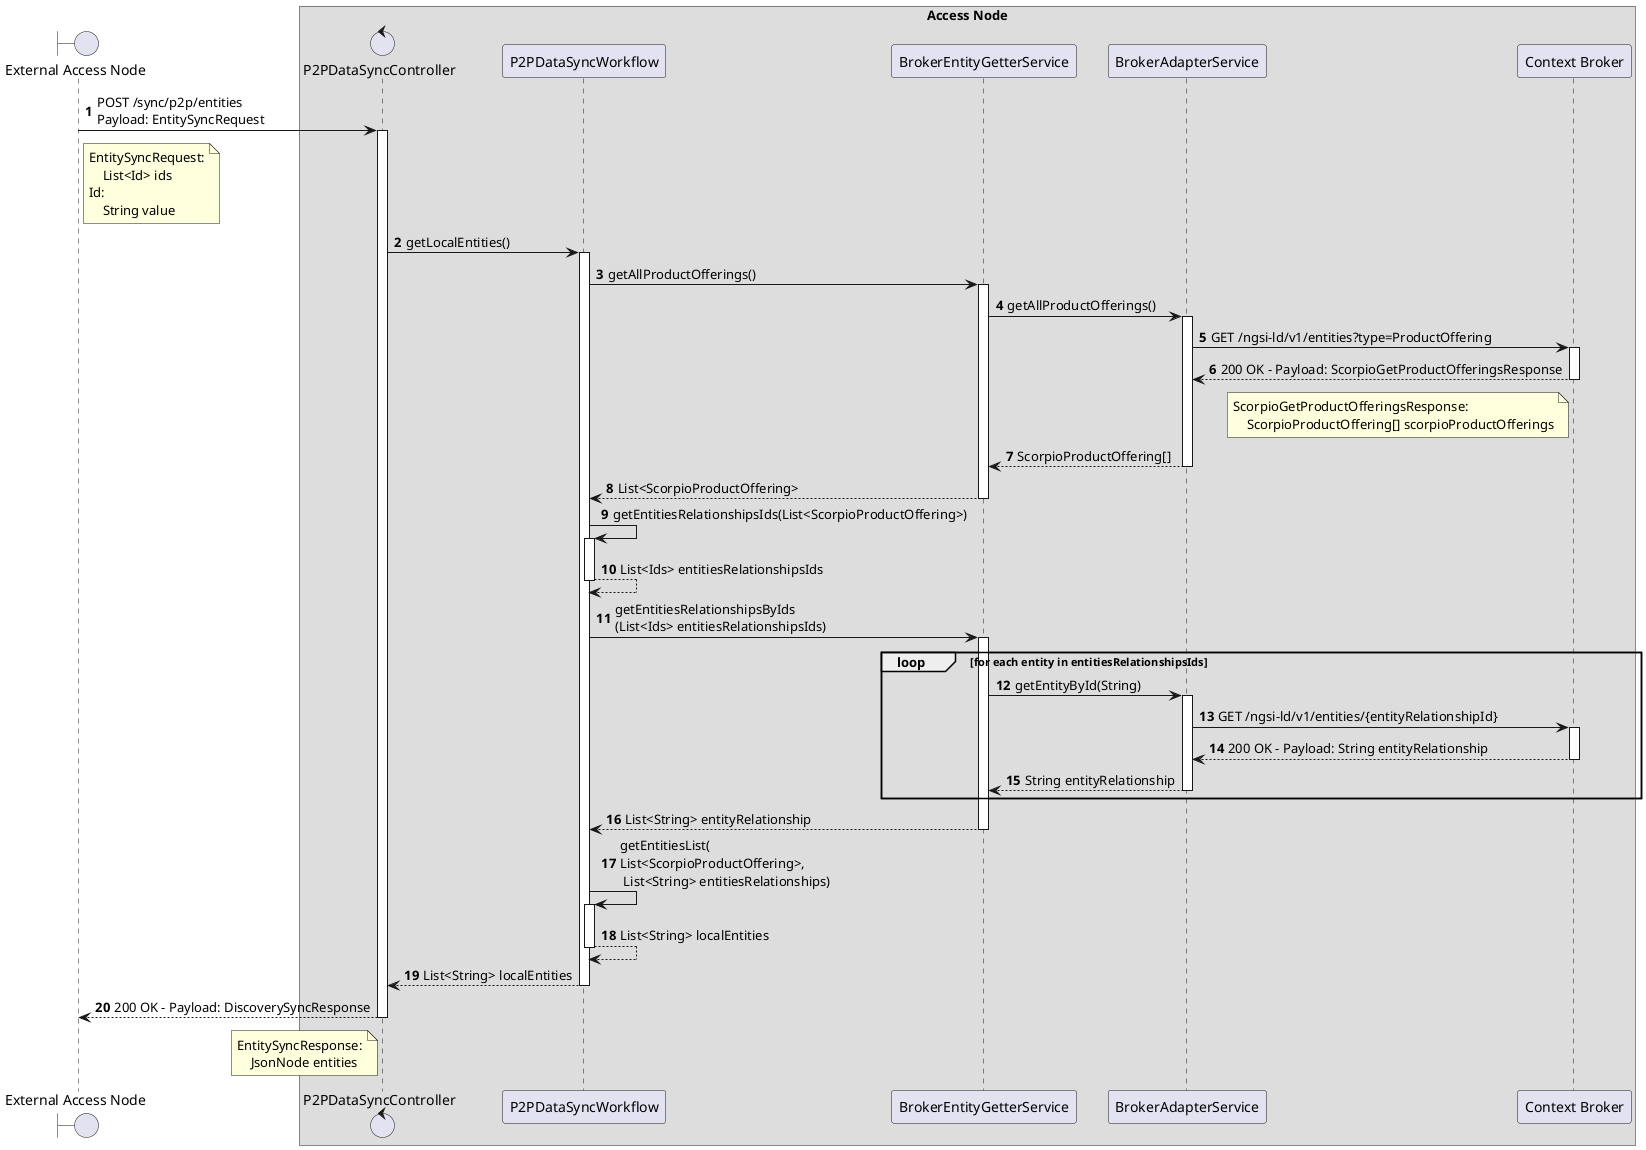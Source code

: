 @startuml
'https://plantuml.com/sequence-diagram

'---------- Config ----------------

autonumber

'---------- Header ----------------

boundary "External Access Node" as ean

box "Access Node"

  control "P2PDataSyncController" as p2pController
  participant "P2PDataSyncWorkflow" as p2pWorkflow
  participant "BrokerEntityGetterService" as begs
  participant "BrokerAdapterService" as bas
  participant "Context Broker" as cb

end box

'---------- Diagram ----------------

ean -> p2pController++: POST /sync/p2p/entities \nPayload: EntitySyncRequest

note right of ean
    EntitySyncRequest:
        List<Id> ids
    Id:
        String value
end note

    p2pController -> p2pWorkflow++: getLocalEntities()
        p2pWorkflow -> begs++: getAllProductOfferings()
            begs -> bas++: getAllProductOfferings()
                bas -> cb++: GET /ngsi-ld/v1/entities?type=ProductOffering
                return 200 OK - Payload: ScorpioGetProductOfferingsResponse

                note left of cb
                    ScorpioGetProductOfferingsResponse:
                        ScorpioProductOffering[] scorpioProductOfferings
                end note

            return ScorpioProductOffering[]
        return List<ScorpioProductOffering>
            p2pWorkflow -> p2pWorkflow++: getEntitiesRelationshipsIds(List<ScorpioProductOffering>)
            return List<Ids> entitiesRelationshipsIds
        p2pWorkflow -> begs++: getEntitiesRelationshipsByIds\n(List<Ids> entitiesRelationshipsIds)
            loop for each entity in entitiesRelationshipsIds
                begs -> bas++: getEntityById(String)
                    bas -> cb++: GET /ngsi-ld/v1/entities/{entityRelationshipId}
                    return 200 OK - Payload: String entityRelationship
                return String entityRelationship
            end
            return List<String> entityRelationship
            p2pWorkflow -> p2pWorkflow++: getEntitiesList(\nList<ScorpioProductOffering>,\n List<String> entitiesRelationships)
            return List<String> localEntities
        return List<String> localEntities
return 200 OK - Payload: DiscoverySyncResponse

note left of p2pController
    EntitySyncResponse:
        JsonNode entities
end note
@enduml